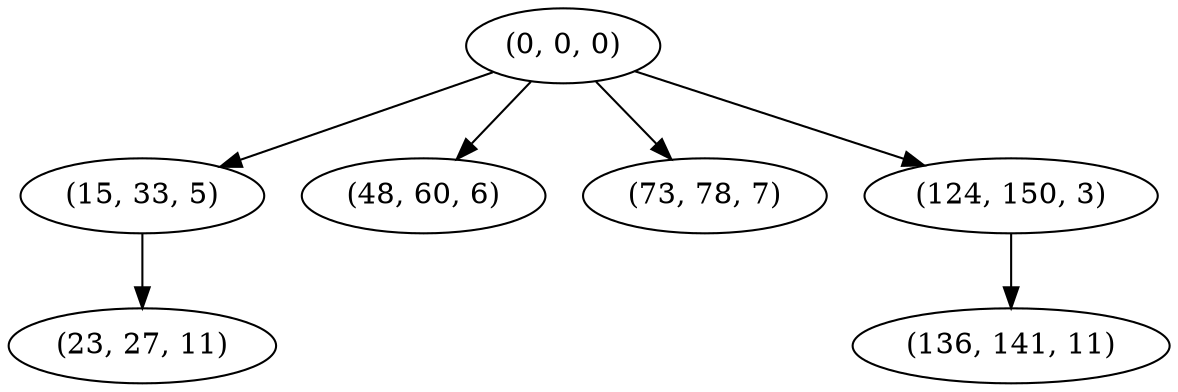 digraph tree {
    "(0, 0, 0)";
    "(15, 33, 5)";
    "(23, 27, 11)";
    "(48, 60, 6)";
    "(73, 78, 7)";
    "(124, 150, 3)";
    "(136, 141, 11)";
    "(0, 0, 0)" -> "(15, 33, 5)";
    "(0, 0, 0)" -> "(48, 60, 6)";
    "(0, 0, 0)" -> "(73, 78, 7)";
    "(0, 0, 0)" -> "(124, 150, 3)";
    "(15, 33, 5)" -> "(23, 27, 11)";
    "(124, 150, 3)" -> "(136, 141, 11)";
}
